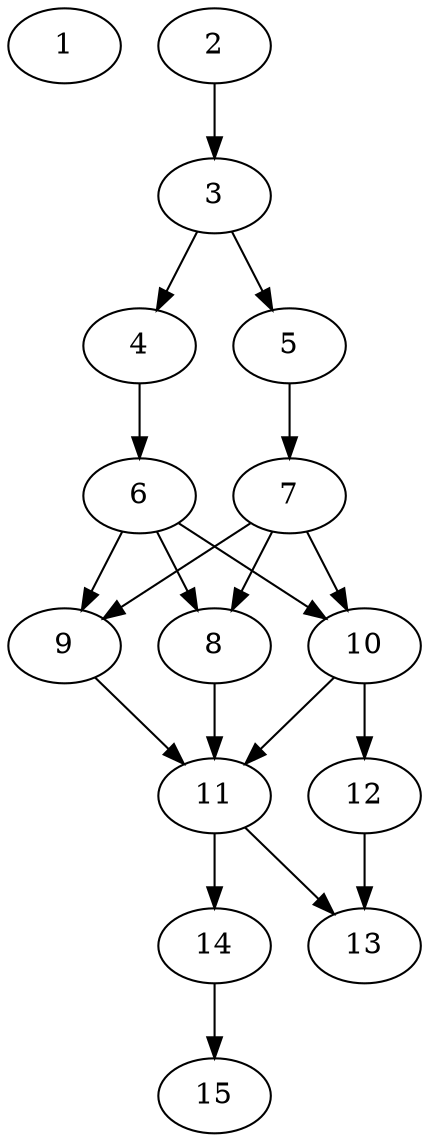 // DAG automatically generated by daggen at Thu Oct  3 13:59:26 2019
// ./daggen --dot -n 15 --ccr 0.5 --fat 0.5 --regular 0.5 --density 0.9 --mindata 5242880 --maxdata 52428800 
digraph G {
  1 [size="79003648", alpha="0.16", expect_size="39501824"] 
  2 [size="46030848", alpha="0.15", expect_size="23015424"] 
  2 -> 3 [size ="23015424"]
  3 [size="88647680", alpha="0.11", expect_size="44323840"] 
  3 -> 4 [size ="44323840"]
  3 -> 5 [size ="44323840"]
  4 [size="95627264", alpha="0.04", expect_size="47813632"] 
  4 -> 6 [size ="47813632"]
  5 [size="75470848", alpha="0.20", expect_size="37735424"] 
  5 -> 7 [size ="37735424"]
  6 [size="90531840", alpha="0.06", expect_size="45265920"] 
  6 -> 8 [size ="45265920"]
  6 -> 9 [size ="45265920"]
  6 -> 10 [size ="45265920"]
  7 [size="90505216", alpha="0.02", expect_size="45252608"] 
  7 -> 8 [size ="45252608"]
  7 -> 9 [size ="45252608"]
  7 -> 10 [size ="45252608"]
  8 [size="28315648", alpha="0.10", expect_size="14157824"] 
  8 -> 11 [size ="14157824"]
  9 [size="37439488", alpha="0.16", expect_size="18719744"] 
  9 -> 11 [size ="18719744"]
  10 [size="12656640", alpha="0.20", expect_size="6328320"] 
  10 -> 11 [size ="6328320"]
  10 -> 12 [size ="6328320"]
  11 [size="32245760", alpha="0.05", expect_size="16122880"] 
  11 -> 13 [size ="16122880"]
  11 -> 14 [size ="16122880"]
  12 [size="11925504", alpha="0.10", expect_size="5962752"] 
  12 -> 13 [size ="5962752"]
  13 [size="80590848", alpha="0.18", expect_size="40295424"] 
  14 [size="40216576", alpha="0.00", expect_size="20108288"] 
  14 -> 15 [size ="20108288"]
  15 [size="60569600", alpha="0.09", expect_size="30284800"] 
}
